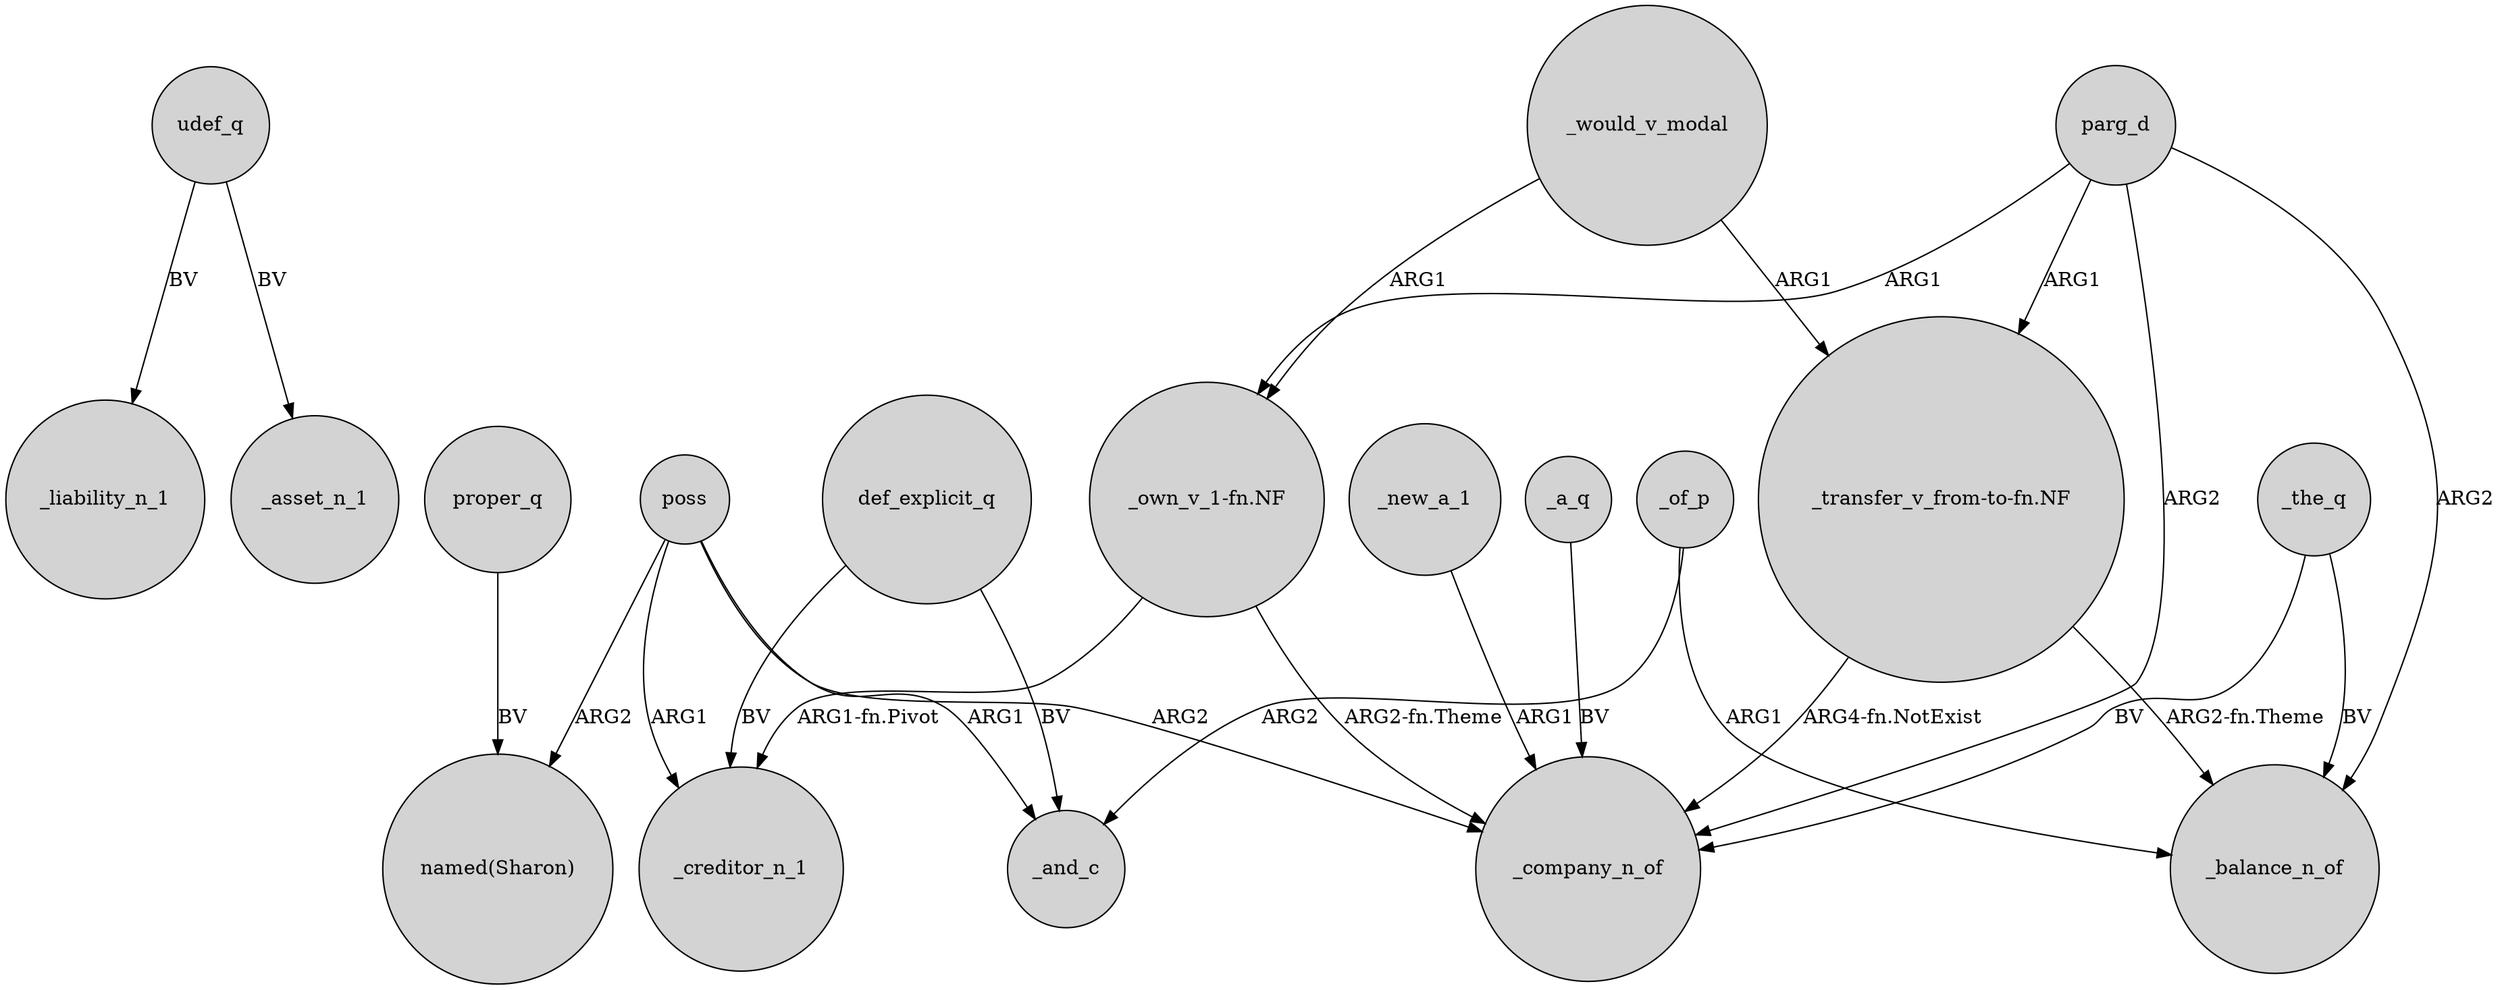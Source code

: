 digraph {
	node [shape=circle style=filled]
	udef_q -> _liability_n_1 [label=BV]
	"_own_v_1-fn.NF" -> _creditor_n_1 [label="ARG1-fn.Pivot"]
	"_transfer_v_from-to-fn.NF" -> _company_n_of [label="ARG4-fn.NotExist"]
	poss -> "named(Sharon)" [label=ARG2]
	poss -> _and_c [label=ARG1]
	def_explicit_q -> _and_c [label=BV]
	"_transfer_v_from-to-fn.NF" -> _balance_n_of [label="ARG2-fn.Theme"]
	_of_p -> _and_c [label=ARG2]
	_would_v_modal -> "_transfer_v_from-to-fn.NF" [label=ARG1]
	poss -> _creditor_n_1 [label=ARG1]
	udef_q -> _asset_n_1 [label=BV]
	parg_d -> "_transfer_v_from-to-fn.NF" [label=ARG1]
	parg_d -> "_own_v_1-fn.NF" [label=ARG1]
	_the_q -> _company_n_of [label=BV]
	_the_q -> _balance_n_of [label=BV]
	parg_d -> _balance_n_of [label=ARG2]
	parg_d -> _company_n_of [label=ARG2]
	proper_q -> "named(Sharon)" [label=BV]
	_would_v_modal -> "_own_v_1-fn.NF" [label=ARG1]
	_of_p -> _balance_n_of [label=ARG1]
	"_own_v_1-fn.NF" -> _company_n_of [label="ARG2-fn.Theme"]
	_a_q -> _company_n_of [label=BV]
	poss -> _company_n_of [label=ARG2]
	_new_a_1 -> _company_n_of [label=ARG1]
	def_explicit_q -> _creditor_n_1 [label=BV]
}
